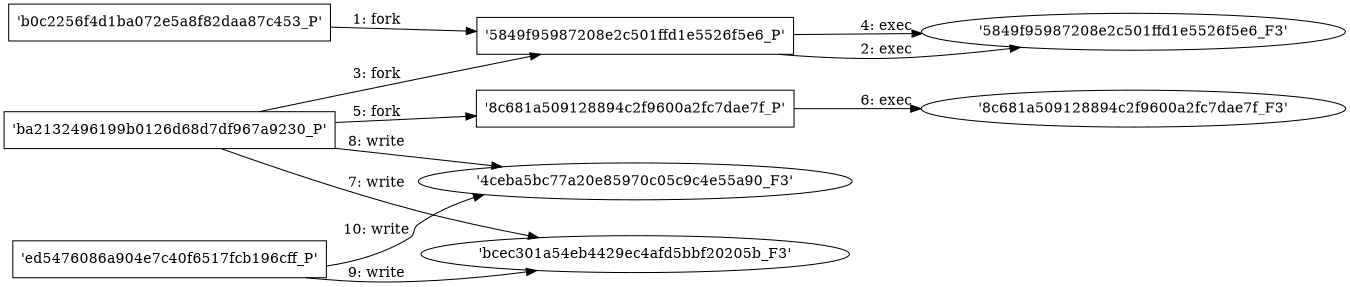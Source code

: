 digraph "D:\Learning\Paper\apt\基于CTI的攻击预警\Dataset\攻击图\ASGfromALLCTI\Threat Roundup for May 04 - 11.dot" {
rankdir="LR"
size="9"
fixedsize="false"
splines="true"
nodesep=0.3
ranksep=0
fontsize=10
overlap="scalexy"
engine= "neato"
	"'b0c2256f4d1ba072e5a8f82daa87c453_P'" [node_type=Process shape=box]
	"'5849f95987208e2c501ffd1e5526f5e6_P'" [node_type=Process shape=box]
	"'b0c2256f4d1ba072e5a8f82daa87c453_P'" -> "'5849f95987208e2c501ffd1e5526f5e6_P'" [label="1: fork"]
	"'5849f95987208e2c501ffd1e5526f5e6_P'" [node_type=Process shape=box]
	"'5849f95987208e2c501ffd1e5526f5e6_F3'" [node_type=File shape=ellipse]
	"'5849f95987208e2c501ffd1e5526f5e6_P'" -> "'5849f95987208e2c501ffd1e5526f5e6_F3'" [label="2: exec"]
	"'ba2132496199b0126d68d7df967a9230_P'" [node_type=Process shape=box]
	"'5849f95987208e2c501ffd1e5526f5e6_P'" [node_type=Process shape=box]
	"'ba2132496199b0126d68d7df967a9230_P'" -> "'5849f95987208e2c501ffd1e5526f5e6_P'" [label="3: fork"]
	"'5849f95987208e2c501ffd1e5526f5e6_P'" [node_type=Process shape=box]
	"'5849f95987208e2c501ffd1e5526f5e6_F3'" [node_type=File shape=ellipse]
	"'5849f95987208e2c501ffd1e5526f5e6_P'" -> "'5849f95987208e2c501ffd1e5526f5e6_F3'" [label="4: exec"]
	"'ba2132496199b0126d68d7df967a9230_P'" [node_type=Process shape=box]
	"'8c681a509128894c2f9600a2fc7dae7f_P'" [node_type=Process shape=box]
	"'ba2132496199b0126d68d7df967a9230_P'" -> "'8c681a509128894c2f9600a2fc7dae7f_P'" [label="5: fork"]
	"'8c681a509128894c2f9600a2fc7dae7f_P'" [node_type=Process shape=box]
	"'8c681a509128894c2f9600a2fc7dae7f_F3'" [node_type=File shape=ellipse]
	"'8c681a509128894c2f9600a2fc7dae7f_P'" -> "'8c681a509128894c2f9600a2fc7dae7f_F3'" [label="6: exec"]
	"'bcec301a54eb4429ec4afd5bbf20205b_F3'" [node_type=file shape=ellipse]
	"'ba2132496199b0126d68d7df967a9230_P'" [node_type=Process shape=box]
	"'ba2132496199b0126d68d7df967a9230_P'" -> "'bcec301a54eb4429ec4afd5bbf20205b_F3'" [label="7: write"]
	"'4ceba5bc77a20e85970c05c9c4e55a90_F3'" [node_type=file shape=ellipse]
	"'ba2132496199b0126d68d7df967a9230_P'" [node_type=Process shape=box]
	"'ba2132496199b0126d68d7df967a9230_P'" -> "'4ceba5bc77a20e85970c05c9c4e55a90_F3'" [label="8: write"]
	"'bcec301a54eb4429ec4afd5bbf20205b_F3'" [node_type=file shape=ellipse]
	"'ed5476086a904e7c40f6517fcb196cff_P'" [node_type=Process shape=box]
	"'ed5476086a904e7c40f6517fcb196cff_P'" -> "'bcec301a54eb4429ec4afd5bbf20205b_F3'" [label="9: write"]
	"'4ceba5bc77a20e85970c05c9c4e55a90_F3'" [node_type=file shape=ellipse]
	"'ed5476086a904e7c40f6517fcb196cff_P'" [node_type=Process shape=box]
	"'ed5476086a904e7c40f6517fcb196cff_P'" -> "'4ceba5bc77a20e85970c05c9c4e55a90_F3'" [label="10: write"]
}
